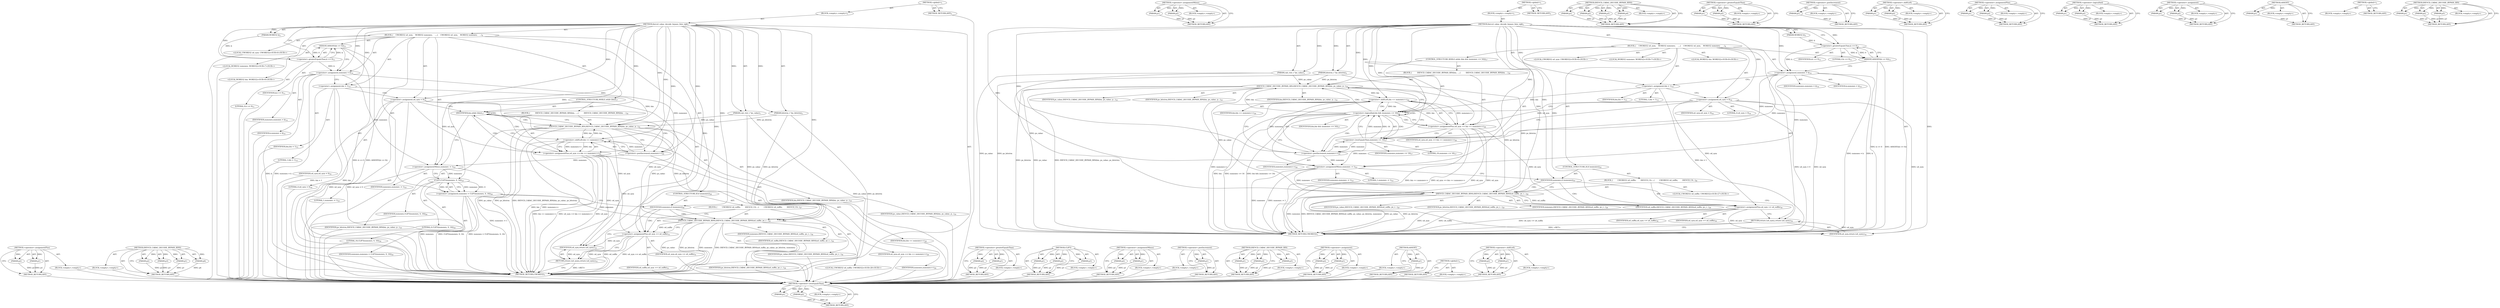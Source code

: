 digraph "IHEVCD_CABAC_DECODE_BYPASS_BIN" {
vulnerable_110 [label=<(METHOD,&lt;operator&gt;.assignmentPlus)>];
vulnerable_111 [label=<(PARAM,p1)>];
vulnerable_112 [label=<(PARAM,p2)>];
vulnerable_113 [label=<(BLOCK,&lt;empty&gt;,&lt;empty&gt;)>];
vulnerable_114 [label=<(METHOD_RETURN,ANY)>];
vulnerable_135 [label=<(METHOD,IHEVCD_CABAC_DECODE_BYPASS_BINS)>];
vulnerable_136 [label=<(PARAM,p1)>];
vulnerable_137 [label=<(PARAM,p2)>];
vulnerable_138 [label=<(PARAM,p3)>];
vulnerable_139 [label=<(PARAM,p4)>];
vulnerable_140 [label=<(BLOCK,&lt;empty&gt;,&lt;empty&gt;)>];
vulnerable_141 [label=<(METHOD_RETURN,ANY)>];
vulnerable_6 [label=<(METHOD,&lt;global&gt;)<SUB>1</SUB>>];
vulnerable_7 [label=<(BLOCK,&lt;empty&gt;,&lt;empty&gt;)<SUB>1</SUB>>];
vulnerable_8 [label=<(METHOD,ihevcd_cabac_decode_bypass_bins_egk)<SUB>1</SUB>>];
vulnerable_9 [label=<(PARAM,cab_ctxt_t *ps_cabac)<SUB>1</SUB>>];
vulnerable_10 [label=<(PARAM,bitstrm_t *ps_bitstrm)<SUB>2</SUB>>];
vulnerable_11 [label=<(PARAM,WORD32 k)<SUB>3</SUB>>];
vulnerable_12 [label=<(BLOCK,{

    UWORD32 u4_sym;
    WORD32 numones;
    ...,{

    UWORD32 u4_sym;
    WORD32 numones;
    ...)<SUB>4</SUB>>];
vulnerable_13 [label="<(LOCAL,UWORD32 u4_sym: UWORD32)<SUB>6</SUB>>"];
vulnerable_14 [label="<(LOCAL,WORD32 numones: WORD32)<SUB>7</SUB>>"];
vulnerable_15 [label="<(LOCAL,WORD32 bin: WORD32)<SUB>8</SUB>>"];
vulnerable_16 [label=<(ASSERT,ASSERT((k &gt;= 0)))<SUB>11</SUB>>];
vulnerable_17 [label=<(&lt;operator&gt;.greaterEqualsThan,k &gt;= 0)<SUB>11</SUB>>];
vulnerable_18 [label=<(IDENTIFIER,k,k &gt;= 0)<SUB>11</SUB>>];
vulnerable_19 [label=<(LITERAL,0,k &gt;= 0)<SUB>11</SUB>>];
vulnerable_20 [label=<(&lt;operator&gt;.assignment,numones = k)<SUB>14</SUB>>];
vulnerable_21 [label=<(IDENTIFIER,numones,numones = k)<SUB>14</SUB>>];
vulnerable_22 [label=<(IDENTIFIER,k,numones = k)<SUB>14</SUB>>];
vulnerable_23 [label=<(&lt;operator&gt;.assignment,bin = 1)<SUB>15</SUB>>];
vulnerable_24 [label=<(IDENTIFIER,bin,bin = 1)<SUB>15</SUB>>];
vulnerable_25 [label=<(LITERAL,1,bin = 1)<SUB>15</SUB>>];
vulnerable_26 [label=<(&lt;operator&gt;.assignment,u4_sym = 0)<SUB>16</SUB>>];
vulnerable_27 [label=<(IDENTIFIER,u4_sym,u4_sym = 0)<SUB>16</SUB>>];
vulnerable_28 [label=<(LITERAL,0,u4_sym = 0)<SUB>16</SUB>>];
vulnerable_29 [label=<(CONTROL_STRUCTURE,WHILE,while (bin))<SUB>17</SUB>>];
vulnerable_30 [label=<(IDENTIFIER,bin,while (bin))<SUB>17</SUB>>];
vulnerable_31 [label=<(BLOCK,{
         IHEVCD_CABAC_DECODE_BYPASS_BIN(bin, ...,{
         IHEVCD_CABAC_DECODE_BYPASS_BIN(bin, ...)<SUB>18</SUB>>];
vulnerable_32 [label=<(IHEVCD_CABAC_DECODE_BYPASS_BIN,IHEVCD_CABAC_DECODE_BYPASS_BIN(bin, ps_cabac, p...)<SUB>19</SUB>>];
vulnerable_33 [label=<(IDENTIFIER,bin,IHEVCD_CABAC_DECODE_BYPASS_BIN(bin, ps_cabac, p...)<SUB>19</SUB>>];
vulnerable_34 [label=<(IDENTIFIER,ps_cabac,IHEVCD_CABAC_DECODE_BYPASS_BIN(bin, ps_cabac, p...)<SUB>19</SUB>>];
vulnerable_35 [label=<(IDENTIFIER,ps_bitstrm,IHEVCD_CABAC_DECODE_BYPASS_BIN(bin, ps_cabac, p...)<SUB>19</SUB>>];
vulnerable_36 [label=<(&lt;operator&gt;.assignmentPlus,u4_sym += bin &lt;&lt; numones++)<SUB>20</SUB>>];
vulnerable_37 [label=<(IDENTIFIER,u4_sym,u4_sym += bin &lt;&lt; numones++)<SUB>20</SUB>>];
vulnerable_38 [label=<(&lt;operator&gt;.shiftLeft,bin &lt;&lt; numones++)<SUB>20</SUB>>];
vulnerable_39 [label=<(IDENTIFIER,bin,bin &lt;&lt; numones++)<SUB>20</SUB>>];
vulnerable_40 [label=<(&lt;operator&gt;.postIncrement,numones++)<SUB>20</SUB>>];
vulnerable_41 [label=<(IDENTIFIER,numones,numones++)<SUB>20</SUB>>];
vulnerable_42 [label=<(&lt;operator&gt;.assignmentMinus,numones -= 1)<SUB>23</SUB>>];
vulnerable_43 [label=<(IDENTIFIER,numones,numones -= 1)<SUB>23</SUB>>];
vulnerable_44 [label=<(LITERAL,1,numones -= 1)<SUB>23</SUB>>];
vulnerable_45 [label=<(&lt;operator&gt;.assignment,numones = CLIP3(numones, 0, 16))<SUB>24</SUB>>];
vulnerable_46 [label=<(IDENTIFIER,numones,numones = CLIP3(numones, 0, 16))<SUB>24</SUB>>];
vulnerable_47 [label=<(CLIP3,CLIP3(numones, 0, 16))<SUB>24</SUB>>];
vulnerable_48 [label=<(IDENTIFIER,numones,CLIP3(numones, 0, 16))<SUB>24</SUB>>];
vulnerable_49 [label=<(LITERAL,0,CLIP3(numones, 0, 16))<SUB>24</SUB>>];
vulnerable_50 [label=<(LITERAL,16,CLIP3(numones, 0, 16))<SUB>24</SUB>>];
vulnerable_51 [label=<(CONTROL_STRUCTURE,IF,if (numones))<SUB>26</SUB>>];
vulnerable_52 [label=<(IDENTIFIER,numones,if (numones))<SUB>26</SUB>>];
vulnerable_53 [label=<(BLOCK,{
        UWORD32 u4_suffix;

        IHEVCD_CA...,{
        UWORD32 u4_suffix;

        IHEVCD_CA...)<SUB>27</SUB>>];
vulnerable_54 [label="<(LOCAL,UWORD32 u4_suffix: UWORD32)<SUB>28</SUB>>"];
vulnerable_55 [label=<(IHEVCD_CABAC_DECODE_BYPASS_BINS,IHEVCD_CABAC_DECODE_BYPASS_BINS(u4_suffix, ps_c...)<SUB>30</SUB>>];
vulnerable_56 [label=<(IDENTIFIER,u4_suffix,IHEVCD_CABAC_DECODE_BYPASS_BINS(u4_suffix, ps_c...)<SUB>30</SUB>>];
vulnerable_57 [label=<(IDENTIFIER,ps_cabac,IHEVCD_CABAC_DECODE_BYPASS_BINS(u4_suffix, ps_c...)<SUB>30</SUB>>];
vulnerable_58 [label=<(IDENTIFIER,ps_bitstrm,IHEVCD_CABAC_DECODE_BYPASS_BINS(u4_suffix, ps_c...)<SUB>30</SUB>>];
vulnerable_59 [label=<(IDENTIFIER,numones,IHEVCD_CABAC_DECODE_BYPASS_BINS(u4_suffix, ps_c...)<SUB>30</SUB>>];
vulnerable_60 [label=<(&lt;operator&gt;.assignmentPlus,u4_sym += u4_suffix)<SUB>31</SUB>>];
vulnerable_61 [label=<(IDENTIFIER,u4_sym,u4_sym += u4_suffix)<SUB>31</SUB>>];
vulnerable_62 [label=<(IDENTIFIER,u4_suffix,u4_sym += u4_suffix)<SUB>31</SUB>>];
vulnerable_63 [label=<(RETURN,return (u4_sym);,return (u4_sym);)<SUB>33</SUB>>];
vulnerable_64 [label=<(IDENTIFIER,u4_sym,return (u4_sym);)<SUB>33</SUB>>];
vulnerable_65 [label=<(METHOD_RETURN,UWORD32)<SUB>1</SUB>>];
vulnerable_67 [label=<(METHOD_RETURN,ANY)<SUB>1</SUB>>];
vulnerable_94 [label=<(METHOD,&lt;operator&gt;.greaterEqualsThan)>];
vulnerable_95 [label=<(PARAM,p1)>];
vulnerable_96 [label=<(PARAM,p2)>];
vulnerable_97 [label=<(BLOCK,&lt;empty&gt;,&lt;empty&gt;)>];
vulnerable_98 [label=<(METHOD_RETURN,ANY)>];
vulnerable_129 [label=<(METHOD,CLIP3)>];
vulnerable_130 [label=<(PARAM,p1)>];
vulnerable_131 [label=<(PARAM,p2)>];
vulnerable_132 [label=<(PARAM,p3)>];
vulnerable_133 [label=<(BLOCK,&lt;empty&gt;,&lt;empty&gt;)>];
vulnerable_134 [label=<(METHOD_RETURN,ANY)>];
vulnerable_124 [label=<(METHOD,&lt;operator&gt;.assignmentMinus)>];
vulnerable_125 [label=<(PARAM,p1)>];
vulnerable_126 [label=<(PARAM,p2)>];
vulnerable_127 [label=<(BLOCK,&lt;empty&gt;,&lt;empty&gt;)>];
vulnerable_128 [label=<(METHOD_RETURN,ANY)>];
vulnerable_120 [label=<(METHOD,&lt;operator&gt;.postIncrement)>];
vulnerable_121 [label=<(PARAM,p1)>];
vulnerable_122 [label=<(BLOCK,&lt;empty&gt;,&lt;empty&gt;)>];
vulnerable_123 [label=<(METHOD_RETURN,ANY)>];
vulnerable_104 [label=<(METHOD,IHEVCD_CABAC_DECODE_BYPASS_BIN)>];
vulnerable_105 [label=<(PARAM,p1)>];
vulnerable_106 [label=<(PARAM,p2)>];
vulnerable_107 [label=<(PARAM,p3)>];
vulnerable_108 [label=<(BLOCK,&lt;empty&gt;,&lt;empty&gt;)>];
vulnerable_109 [label=<(METHOD_RETURN,ANY)>];
vulnerable_99 [label=<(METHOD,&lt;operator&gt;.assignment)>];
vulnerable_100 [label=<(PARAM,p1)>];
vulnerable_101 [label=<(PARAM,p2)>];
vulnerable_102 [label=<(BLOCK,&lt;empty&gt;,&lt;empty&gt;)>];
vulnerable_103 [label=<(METHOD_RETURN,ANY)>];
vulnerable_90 [label=<(METHOD,ASSERT)>];
vulnerable_91 [label=<(PARAM,p1)>];
vulnerable_92 [label=<(BLOCK,&lt;empty&gt;,&lt;empty&gt;)>];
vulnerable_93 [label=<(METHOD_RETURN,ANY)>];
vulnerable_84 [label=<(METHOD,&lt;global&gt;)<SUB>1</SUB>>];
vulnerable_85 [label=<(BLOCK,&lt;empty&gt;,&lt;empty&gt;)>];
vulnerable_86 [label=<(METHOD_RETURN,ANY)>];
vulnerable_115 [label=<(METHOD,&lt;operator&gt;.shiftLeft)>];
vulnerable_116 [label=<(PARAM,p1)>];
vulnerable_117 [label=<(PARAM,p2)>];
vulnerable_118 [label=<(BLOCK,&lt;empty&gt;,&lt;empty&gt;)>];
vulnerable_119 [label=<(METHOD_RETURN,ANY)>];
fixed_107 [label=<(METHOD,&lt;operator&gt;.lessEqualsThan)>];
fixed_108 [label=<(PARAM,p1)>];
fixed_109 [label=<(PARAM,p2)>];
fixed_110 [label=<(BLOCK,&lt;empty&gt;,&lt;empty&gt;)>];
fixed_111 [label=<(METHOD_RETURN,ANY)>];
fixed_132 [label=<(METHOD,&lt;operator&gt;.assignmentMinus)>];
fixed_133 [label=<(PARAM,p1)>];
fixed_134 [label=<(PARAM,p2)>];
fixed_135 [label=<(BLOCK,&lt;empty&gt;,&lt;empty&gt;)>];
fixed_136 [label=<(METHOD_RETURN,ANY)>];
fixed_6 [label=<(METHOD,&lt;global&gt;)<SUB>1</SUB>>];
fixed_7 [label=<(BLOCK,&lt;empty&gt;,&lt;empty&gt;)<SUB>1</SUB>>];
fixed_8 [label=<(METHOD,ihevcd_cabac_decode_bypass_bins_egk)<SUB>1</SUB>>];
fixed_9 [label=<(PARAM,cab_ctxt_t *ps_cabac)<SUB>1</SUB>>];
fixed_10 [label=<(PARAM,bitstrm_t *ps_bitstrm)<SUB>2</SUB>>];
fixed_11 [label=<(PARAM,WORD32 k)<SUB>3</SUB>>];
fixed_12 [label=<(BLOCK,{

    UWORD32 u4_sym;
    WORD32 numones;
    ...,{

    UWORD32 u4_sym;
    WORD32 numones;
    ...)<SUB>4</SUB>>];
fixed_13 [label="<(LOCAL,UWORD32 u4_sym: UWORD32)<SUB>6</SUB>>"];
fixed_14 [label="<(LOCAL,WORD32 numones: WORD32)<SUB>7</SUB>>"];
fixed_15 [label="<(LOCAL,WORD32 bin: WORD32)<SUB>8</SUB>>"];
fixed_16 [label=<(ASSERT,ASSERT((k &gt;= 0)))<SUB>11</SUB>>];
fixed_17 [label=<(&lt;operator&gt;.greaterEqualsThan,k &gt;= 0)<SUB>11</SUB>>];
fixed_18 [label=<(IDENTIFIER,k,k &gt;= 0)<SUB>11</SUB>>];
fixed_19 [label=<(LITERAL,0,k &gt;= 0)<SUB>11</SUB>>];
fixed_20 [label=<(&lt;operator&gt;.assignment,numones = k)<SUB>14</SUB>>];
fixed_21 [label=<(IDENTIFIER,numones,numones = k)<SUB>14</SUB>>];
fixed_22 [label=<(IDENTIFIER,k,numones = k)<SUB>14</SUB>>];
fixed_23 [label=<(&lt;operator&gt;.assignment,bin = 1)<SUB>15</SUB>>];
fixed_24 [label=<(IDENTIFIER,bin,bin = 1)<SUB>15</SUB>>];
fixed_25 [label=<(LITERAL,1,bin = 1)<SUB>15</SUB>>];
fixed_26 [label=<(&lt;operator&gt;.assignment,u4_sym = 0)<SUB>16</SUB>>];
fixed_27 [label=<(IDENTIFIER,u4_sym,u4_sym = 0)<SUB>16</SUB>>];
fixed_28 [label=<(LITERAL,0,u4_sym = 0)<SUB>16</SUB>>];
fixed_29 [label=<(CONTROL_STRUCTURE,WHILE,while (bin &amp;&amp; (numones &lt;= 16)))<SUB>17</SUB>>];
fixed_30 [label=<(&lt;operator&gt;.logicalAnd,bin &amp;&amp; (numones &lt;= 16))<SUB>17</SUB>>];
fixed_31 [label=<(IDENTIFIER,bin,bin &amp;&amp; (numones &lt;= 16))<SUB>17</SUB>>];
fixed_32 [label=<(&lt;operator&gt;.lessEqualsThan,numones &lt;= 16)<SUB>17</SUB>>];
fixed_33 [label=<(IDENTIFIER,numones,numones &lt;= 16)<SUB>17</SUB>>];
fixed_34 [label=<(LITERAL,16,numones &lt;= 16)<SUB>17</SUB>>];
fixed_35 [label=<(BLOCK,{
         IHEVCD_CABAC_DECODE_BYPASS_BIN(bin, ...,{
         IHEVCD_CABAC_DECODE_BYPASS_BIN(bin, ...)<SUB>18</SUB>>];
fixed_36 [label=<(IHEVCD_CABAC_DECODE_BYPASS_BIN,IHEVCD_CABAC_DECODE_BYPASS_BIN(bin, ps_cabac, p...)<SUB>19</SUB>>];
fixed_37 [label=<(IDENTIFIER,bin,IHEVCD_CABAC_DECODE_BYPASS_BIN(bin, ps_cabac, p...)<SUB>19</SUB>>];
fixed_38 [label=<(IDENTIFIER,ps_cabac,IHEVCD_CABAC_DECODE_BYPASS_BIN(bin, ps_cabac, p...)<SUB>19</SUB>>];
fixed_39 [label=<(IDENTIFIER,ps_bitstrm,IHEVCD_CABAC_DECODE_BYPASS_BIN(bin, ps_cabac, p...)<SUB>19</SUB>>];
fixed_40 [label=<(&lt;operator&gt;.assignmentPlus,u4_sym += bin &lt;&lt; numones++)<SUB>20</SUB>>];
fixed_41 [label=<(IDENTIFIER,u4_sym,u4_sym += bin &lt;&lt; numones++)<SUB>20</SUB>>];
fixed_42 [label=<(&lt;operator&gt;.shiftLeft,bin &lt;&lt; numones++)<SUB>20</SUB>>];
fixed_43 [label=<(IDENTIFIER,bin,bin &lt;&lt; numones++)<SUB>20</SUB>>];
fixed_44 [label=<(&lt;operator&gt;.postIncrement,numones++)<SUB>20</SUB>>];
fixed_45 [label=<(IDENTIFIER,numones,numones++)<SUB>20</SUB>>];
fixed_46 [label=<(&lt;operator&gt;.assignmentMinus,numones -= 1)<SUB>23</SUB>>];
fixed_47 [label=<(IDENTIFIER,numones,numones -= 1)<SUB>23</SUB>>];
fixed_48 [label=<(LITERAL,1,numones -= 1)<SUB>23</SUB>>];
fixed_49 [label=<(CONTROL_STRUCTURE,IF,if (numones))<SUB>25</SUB>>];
fixed_50 [label=<(IDENTIFIER,numones,if (numones))<SUB>25</SUB>>];
fixed_51 [label=<(BLOCK,{
        UWORD32 u4_suffix;

        IHEVCD_CA...,{
        UWORD32 u4_suffix;

        IHEVCD_CA...)<SUB>26</SUB>>];
fixed_52 [label="<(LOCAL,UWORD32 u4_suffix: UWORD32)<SUB>27</SUB>>"];
fixed_53 [label=<(IHEVCD_CABAC_DECODE_BYPASS_BINS,IHEVCD_CABAC_DECODE_BYPASS_BINS(u4_suffix, ps_c...)<SUB>29</SUB>>];
fixed_54 [label=<(IDENTIFIER,u4_suffix,IHEVCD_CABAC_DECODE_BYPASS_BINS(u4_suffix, ps_c...)<SUB>29</SUB>>];
fixed_55 [label=<(IDENTIFIER,ps_cabac,IHEVCD_CABAC_DECODE_BYPASS_BINS(u4_suffix, ps_c...)<SUB>29</SUB>>];
fixed_56 [label=<(IDENTIFIER,ps_bitstrm,IHEVCD_CABAC_DECODE_BYPASS_BINS(u4_suffix, ps_c...)<SUB>29</SUB>>];
fixed_57 [label=<(IDENTIFIER,numones,IHEVCD_CABAC_DECODE_BYPASS_BINS(u4_suffix, ps_c...)<SUB>29</SUB>>];
fixed_58 [label=<(&lt;operator&gt;.assignmentPlus,u4_sym += u4_suffix)<SUB>30</SUB>>];
fixed_59 [label=<(IDENTIFIER,u4_sym,u4_sym += u4_suffix)<SUB>30</SUB>>];
fixed_60 [label=<(IDENTIFIER,u4_suffix,u4_sym += u4_suffix)<SUB>30</SUB>>];
fixed_61 [label=<(RETURN,return (u4_sym);,return (u4_sym);)<SUB>32</SUB>>];
fixed_62 [label=<(IDENTIFIER,u4_sym,return (u4_sym);)<SUB>32</SUB>>];
fixed_63 [label=<(METHOD_RETURN,UWORD32)<SUB>1</SUB>>];
fixed_65 [label=<(METHOD_RETURN,ANY)<SUB>1</SUB>>];
fixed_137 [label=<(METHOD,IHEVCD_CABAC_DECODE_BYPASS_BINS)>];
fixed_138 [label=<(PARAM,p1)>];
fixed_139 [label=<(PARAM,p2)>];
fixed_140 [label=<(PARAM,p3)>];
fixed_141 [label=<(PARAM,p4)>];
fixed_142 [label=<(BLOCK,&lt;empty&gt;,&lt;empty&gt;)>];
fixed_143 [label=<(METHOD_RETURN,ANY)>];
fixed_92 [label=<(METHOD,&lt;operator&gt;.greaterEqualsThan)>];
fixed_93 [label=<(PARAM,p1)>];
fixed_94 [label=<(PARAM,p2)>];
fixed_95 [label=<(BLOCK,&lt;empty&gt;,&lt;empty&gt;)>];
fixed_96 [label=<(METHOD_RETURN,ANY)>];
fixed_128 [label=<(METHOD,&lt;operator&gt;.postIncrement)>];
fixed_129 [label=<(PARAM,p1)>];
fixed_130 [label=<(BLOCK,&lt;empty&gt;,&lt;empty&gt;)>];
fixed_131 [label=<(METHOD_RETURN,ANY)>];
fixed_123 [label=<(METHOD,&lt;operator&gt;.shiftLeft)>];
fixed_124 [label=<(PARAM,p1)>];
fixed_125 [label=<(PARAM,p2)>];
fixed_126 [label=<(BLOCK,&lt;empty&gt;,&lt;empty&gt;)>];
fixed_127 [label=<(METHOD_RETURN,ANY)>];
fixed_118 [label=<(METHOD,&lt;operator&gt;.assignmentPlus)>];
fixed_119 [label=<(PARAM,p1)>];
fixed_120 [label=<(PARAM,p2)>];
fixed_121 [label=<(BLOCK,&lt;empty&gt;,&lt;empty&gt;)>];
fixed_122 [label=<(METHOD_RETURN,ANY)>];
fixed_102 [label=<(METHOD,&lt;operator&gt;.logicalAnd)>];
fixed_103 [label=<(PARAM,p1)>];
fixed_104 [label=<(PARAM,p2)>];
fixed_105 [label=<(BLOCK,&lt;empty&gt;,&lt;empty&gt;)>];
fixed_106 [label=<(METHOD_RETURN,ANY)>];
fixed_97 [label=<(METHOD,&lt;operator&gt;.assignment)>];
fixed_98 [label=<(PARAM,p1)>];
fixed_99 [label=<(PARAM,p2)>];
fixed_100 [label=<(BLOCK,&lt;empty&gt;,&lt;empty&gt;)>];
fixed_101 [label=<(METHOD_RETURN,ANY)>];
fixed_88 [label=<(METHOD,ASSERT)>];
fixed_89 [label=<(PARAM,p1)>];
fixed_90 [label=<(BLOCK,&lt;empty&gt;,&lt;empty&gt;)>];
fixed_91 [label=<(METHOD_RETURN,ANY)>];
fixed_82 [label=<(METHOD,&lt;global&gt;)<SUB>1</SUB>>];
fixed_83 [label=<(BLOCK,&lt;empty&gt;,&lt;empty&gt;)>];
fixed_84 [label=<(METHOD_RETURN,ANY)>];
fixed_112 [label=<(METHOD,IHEVCD_CABAC_DECODE_BYPASS_BIN)>];
fixed_113 [label=<(PARAM,p1)>];
fixed_114 [label=<(PARAM,p2)>];
fixed_115 [label=<(PARAM,p3)>];
fixed_116 [label=<(BLOCK,&lt;empty&gt;,&lt;empty&gt;)>];
fixed_117 [label=<(METHOD_RETURN,ANY)>];
vulnerable_110 -> vulnerable_111  [key=0, label="AST: "];
vulnerable_110 -> vulnerable_111  [key=1, label="DDG: "];
vulnerable_110 -> vulnerable_113  [key=0, label="AST: "];
vulnerable_110 -> vulnerable_112  [key=0, label="AST: "];
vulnerable_110 -> vulnerable_112  [key=1, label="DDG: "];
vulnerable_110 -> vulnerable_114  [key=0, label="AST: "];
vulnerable_110 -> vulnerable_114  [key=1, label="CFG: "];
vulnerable_111 -> vulnerable_114  [key=0, label="DDG: p1"];
vulnerable_112 -> vulnerable_114  [key=0, label="DDG: p2"];
vulnerable_113 -> fixed_107  [key=0];
vulnerable_114 -> fixed_107  [key=0];
vulnerable_135 -> vulnerable_136  [key=0, label="AST: "];
vulnerable_135 -> vulnerable_136  [key=1, label="DDG: "];
vulnerable_135 -> vulnerable_140  [key=0, label="AST: "];
vulnerable_135 -> vulnerable_137  [key=0, label="AST: "];
vulnerable_135 -> vulnerable_137  [key=1, label="DDG: "];
vulnerable_135 -> vulnerable_141  [key=0, label="AST: "];
vulnerable_135 -> vulnerable_141  [key=1, label="CFG: "];
vulnerable_135 -> vulnerable_138  [key=0, label="AST: "];
vulnerable_135 -> vulnerable_138  [key=1, label="DDG: "];
vulnerable_135 -> vulnerable_139  [key=0, label="AST: "];
vulnerable_135 -> vulnerable_139  [key=1, label="DDG: "];
vulnerable_136 -> vulnerable_141  [key=0, label="DDG: p1"];
vulnerable_137 -> vulnerable_141  [key=0, label="DDG: p2"];
vulnerable_138 -> vulnerable_141  [key=0, label="DDG: p3"];
vulnerable_139 -> vulnerable_141  [key=0, label="DDG: p4"];
vulnerable_140 -> fixed_107  [key=0];
vulnerable_141 -> fixed_107  [key=0];
vulnerable_6 -> vulnerable_7  [key=0, label="AST: "];
vulnerable_6 -> vulnerable_67  [key=0, label="AST: "];
vulnerable_6 -> vulnerable_67  [key=1, label="CFG: "];
vulnerable_7 -> vulnerable_8  [key=0, label="AST: "];
vulnerable_8 -> vulnerable_9  [key=0, label="AST: "];
vulnerable_8 -> vulnerable_9  [key=1, label="DDG: "];
vulnerable_8 -> vulnerable_10  [key=0, label="AST: "];
vulnerable_8 -> vulnerable_10  [key=1, label="DDG: "];
vulnerable_8 -> vulnerable_11  [key=0, label="AST: "];
vulnerable_8 -> vulnerable_11  [key=1, label="DDG: "];
vulnerable_8 -> vulnerable_12  [key=0, label="AST: "];
vulnerable_8 -> vulnerable_65  [key=0, label="AST: "];
vulnerable_8 -> vulnerable_17  [key=0, label="CFG: "];
vulnerable_8 -> vulnerable_17  [key=1, label="DDG: "];
vulnerable_8 -> vulnerable_20  [key=0, label="DDG: "];
vulnerable_8 -> vulnerable_23  [key=0, label="DDG: "];
vulnerable_8 -> vulnerable_26  [key=0, label="DDG: "];
vulnerable_8 -> vulnerable_42  [key=0, label="DDG: "];
vulnerable_8 -> vulnerable_30  [key=0, label="DDG: "];
vulnerable_8 -> vulnerable_52  [key=0, label="DDG: "];
vulnerable_8 -> vulnerable_64  [key=0, label="DDG: "];
vulnerable_8 -> vulnerable_47  [key=0, label="DDG: "];
vulnerable_8 -> vulnerable_60  [key=0, label="DDG: "];
vulnerable_8 -> vulnerable_32  [key=0, label="DDG: "];
vulnerable_8 -> vulnerable_36  [key=0, label="DDG: "];
vulnerable_8 -> vulnerable_55  [key=0, label="DDG: "];
vulnerable_8 -> vulnerable_38  [key=0, label="DDG: "];
vulnerable_8 -> vulnerable_40  [key=0, label="DDG: "];
vulnerable_9 -> vulnerable_65  [key=0, label="DDG: ps_cabac"];
vulnerable_9 -> vulnerable_32  [key=0, label="DDG: ps_cabac"];
vulnerable_9 -> vulnerable_55  [key=0, label="DDG: ps_cabac"];
vulnerable_10 -> vulnerable_65  [key=0, label="DDG: ps_bitstrm"];
vulnerable_10 -> vulnerable_32  [key=0, label="DDG: ps_bitstrm"];
vulnerable_10 -> vulnerable_55  [key=0, label="DDG: ps_bitstrm"];
vulnerable_11 -> vulnerable_17  [key=0, label="DDG: k"];
vulnerable_12 -> vulnerable_13  [key=0, label="AST: "];
vulnerable_12 -> vulnerable_14  [key=0, label="AST: "];
vulnerable_12 -> vulnerable_15  [key=0, label="AST: "];
vulnerable_12 -> vulnerable_16  [key=0, label="AST: "];
vulnerable_12 -> vulnerable_20  [key=0, label="AST: "];
vulnerable_12 -> vulnerable_23  [key=0, label="AST: "];
vulnerable_12 -> vulnerable_26  [key=0, label="AST: "];
vulnerable_12 -> vulnerable_29  [key=0, label="AST: "];
vulnerable_12 -> vulnerable_42  [key=0, label="AST: "];
vulnerable_12 -> vulnerable_45  [key=0, label="AST: "];
vulnerable_12 -> vulnerable_51  [key=0, label="AST: "];
vulnerable_12 -> vulnerable_63  [key=0, label="AST: "];
vulnerable_13 -> fixed_107  [key=0];
vulnerable_14 -> fixed_107  [key=0];
vulnerable_15 -> fixed_107  [key=0];
vulnerable_16 -> vulnerable_17  [key=0, label="AST: "];
vulnerable_16 -> vulnerable_20  [key=0, label="CFG: "];
vulnerable_16 -> vulnerable_65  [key=0, label="DDG: k &gt;= 0"];
vulnerable_16 -> vulnerable_65  [key=1, label="DDG: ASSERT((k &gt;= 0))"];
vulnerable_17 -> vulnerable_18  [key=0, label="AST: "];
vulnerable_17 -> vulnerable_19  [key=0, label="AST: "];
vulnerable_17 -> vulnerable_16  [key=0, label="CFG: "];
vulnerable_17 -> vulnerable_16  [key=1, label="DDG: k"];
vulnerable_17 -> vulnerable_16  [key=2, label="DDG: 0"];
vulnerable_17 -> vulnerable_20  [key=0, label="DDG: k"];
vulnerable_18 -> fixed_107  [key=0];
vulnerable_19 -> fixed_107  [key=0];
vulnerable_20 -> vulnerable_21  [key=0, label="AST: "];
vulnerable_20 -> vulnerable_22  [key=0, label="AST: "];
vulnerable_20 -> vulnerable_23  [key=0, label="CFG: "];
vulnerable_20 -> vulnerable_65  [key=0, label="DDG: k"];
vulnerable_20 -> vulnerable_65  [key=1, label="DDG: numones = k"];
vulnerable_20 -> vulnerable_42  [key=0, label="DDG: numones"];
vulnerable_20 -> vulnerable_40  [key=0, label="DDG: numones"];
vulnerable_21 -> fixed_107  [key=0];
vulnerable_22 -> fixed_107  [key=0];
vulnerable_23 -> vulnerable_24  [key=0, label="AST: "];
vulnerable_23 -> vulnerable_25  [key=0, label="AST: "];
vulnerable_23 -> vulnerable_26  [key=0, label="CFG: "];
vulnerable_23 -> vulnerable_65  [key=0, label="DDG: bin"];
vulnerable_23 -> vulnerable_65  [key=1, label="DDG: bin = 1"];
vulnerable_23 -> vulnerable_32  [key=0, label="DDG: bin"];
vulnerable_24 -> fixed_107  [key=0];
vulnerable_25 -> fixed_107  [key=0];
vulnerable_26 -> vulnerable_27  [key=0, label="AST: "];
vulnerable_26 -> vulnerable_28  [key=0, label="AST: "];
vulnerable_26 -> vulnerable_30  [key=0, label="CFG: "];
vulnerable_26 -> vulnerable_65  [key=0, label="DDG: u4_sym"];
vulnerable_26 -> vulnerable_65  [key=1, label="DDG: u4_sym = 0"];
vulnerable_26 -> vulnerable_64  [key=0, label="DDG: u4_sym"];
vulnerable_26 -> vulnerable_36  [key=0, label="DDG: u4_sym"];
vulnerable_26 -> vulnerable_60  [key=0, label="DDG: u4_sym"];
vulnerable_27 -> fixed_107  [key=0];
vulnerable_28 -> fixed_107  [key=0];
vulnerable_29 -> vulnerable_30  [key=0, label="AST: "];
vulnerable_29 -> vulnerable_31  [key=0, label="AST: "];
vulnerable_30 -> vulnerable_32  [key=0, label="CFG: "];
vulnerable_30 -> vulnerable_32  [key=1, label="CDG: "];
vulnerable_30 -> vulnerable_42  [key=0, label="CFG: "];
vulnerable_30 -> vulnerable_40  [key=0, label="CDG: "];
vulnerable_30 -> vulnerable_30  [key=0, label="CDG: "];
vulnerable_30 -> vulnerable_36  [key=0, label="CDG: "];
vulnerable_30 -> vulnerable_38  [key=0, label="CDG: "];
vulnerable_31 -> vulnerable_32  [key=0, label="AST: "];
vulnerable_31 -> vulnerable_36  [key=0, label="AST: "];
vulnerable_32 -> vulnerable_33  [key=0, label="AST: "];
vulnerable_32 -> vulnerable_34  [key=0, label="AST: "];
vulnerable_32 -> vulnerable_35  [key=0, label="AST: "];
vulnerable_32 -> vulnerable_40  [key=0, label="CFG: "];
vulnerable_32 -> vulnerable_65  [key=0, label="DDG: ps_cabac"];
vulnerable_32 -> vulnerable_65  [key=1, label="DDG: ps_bitstrm"];
vulnerable_32 -> vulnerable_65  [key=2, label="DDG: IHEVCD_CABAC_DECODE_BYPASS_BIN(bin, ps_cabac, ps_bitstrm)"];
vulnerable_32 -> vulnerable_55  [key=0, label="DDG: ps_cabac"];
vulnerable_32 -> vulnerable_55  [key=1, label="DDG: ps_bitstrm"];
vulnerable_32 -> vulnerable_38  [key=0, label="DDG: bin"];
vulnerable_33 -> fixed_107  [key=0];
vulnerable_34 -> fixed_107  [key=0];
vulnerable_35 -> fixed_107  [key=0];
vulnerable_36 -> vulnerable_37  [key=0, label="AST: "];
vulnerable_36 -> vulnerable_38  [key=0, label="AST: "];
vulnerable_36 -> vulnerable_30  [key=0, label="CFG: "];
vulnerable_36 -> vulnerable_65  [key=0, label="DDG: u4_sym"];
vulnerable_36 -> vulnerable_65  [key=1, label="DDG: bin &lt;&lt; numones++"];
vulnerable_36 -> vulnerable_65  [key=2, label="DDG: u4_sym += bin &lt;&lt; numones++"];
vulnerable_36 -> vulnerable_64  [key=0, label="DDG: u4_sym"];
vulnerable_36 -> vulnerable_60  [key=0, label="DDG: u4_sym"];
vulnerable_37 -> fixed_107  [key=0];
vulnerable_38 -> vulnerable_39  [key=0, label="AST: "];
vulnerable_38 -> vulnerable_40  [key=0, label="AST: "];
vulnerable_38 -> vulnerable_36  [key=0, label="CFG: "];
vulnerable_38 -> vulnerable_36  [key=1, label="DDG: bin"];
vulnerable_38 -> vulnerable_36  [key=2, label="DDG: numones++"];
vulnerable_38 -> vulnerable_65  [key=0, label="DDG: bin"];
vulnerable_38 -> vulnerable_65  [key=1, label="DDG: numones++"];
vulnerable_38 -> vulnerable_32  [key=0, label="DDG: bin"];
vulnerable_39 -> fixed_107  [key=0];
vulnerable_40 -> vulnerable_41  [key=0, label="AST: "];
vulnerable_40 -> vulnerable_38  [key=0, label="CFG: "];
vulnerable_40 -> vulnerable_38  [key=1, label="DDG: numones"];
vulnerable_40 -> vulnerable_42  [key=0, label="DDG: numones"];
vulnerable_41 -> fixed_107  [key=0];
vulnerable_42 -> vulnerable_43  [key=0, label="AST: "];
vulnerable_42 -> vulnerable_44  [key=0, label="AST: "];
vulnerable_42 -> vulnerable_47  [key=0, label="CFG: "];
vulnerable_42 -> vulnerable_47  [key=1, label="DDG: numones"];
vulnerable_42 -> vulnerable_65  [key=0, label="DDG: numones -= 1"];
vulnerable_43 -> fixed_107  [key=0];
vulnerable_44 -> fixed_107  [key=0];
vulnerable_45 -> vulnerable_46  [key=0, label="AST: "];
vulnerable_45 -> vulnerable_47  [key=0, label="AST: "];
vulnerable_45 -> vulnerable_52  [key=0, label="CFG: "];
vulnerable_45 -> vulnerable_65  [key=0, label="DDG: numones"];
vulnerable_45 -> vulnerable_65  [key=1, label="DDG: CLIP3(numones, 0, 16)"];
vulnerable_45 -> vulnerable_65  [key=2, label="DDG: numones = CLIP3(numones, 0, 16)"];
vulnerable_45 -> vulnerable_55  [key=0, label="DDG: numones"];
vulnerable_46 -> fixed_107  [key=0];
vulnerable_47 -> vulnerable_48  [key=0, label="AST: "];
vulnerable_47 -> vulnerable_49  [key=0, label="AST: "];
vulnerable_47 -> vulnerable_50  [key=0, label="AST: "];
vulnerable_47 -> vulnerable_45  [key=0, label="CFG: "];
vulnerable_47 -> vulnerable_45  [key=1, label="DDG: numones"];
vulnerable_47 -> vulnerable_45  [key=2, label="DDG: 0"];
vulnerable_47 -> vulnerable_45  [key=3, label="DDG: 16"];
vulnerable_48 -> fixed_107  [key=0];
vulnerable_49 -> fixed_107  [key=0];
vulnerable_50 -> fixed_107  [key=0];
vulnerable_51 -> vulnerable_52  [key=0, label="AST: "];
vulnerable_51 -> vulnerable_53  [key=0, label="AST: "];
vulnerable_52 -> vulnerable_55  [key=0, label="CFG: "];
vulnerable_52 -> vulnerable_55  [key=1, label="CDG: "];
vulnerable_52 -> vulnerable_63  [key=0, label="CFG: "];
vulnerable_52 -> vulnerable_60  [key=0, label="CDG: "];
vulnerable_53 -> vulnerable_54  [key=0, label="AST: "];
vulnerable_53 -> vulnerable_55  [key=0, label="AST: "];
vulnerable_53 -> vulnerable_60  [key=0, label="AST: "];
vulnerable_54 -> fixed_107  [key=0];
vulnerable_55 -> vulnerable_56  [key=0, label="AST: "];
vulnerable_55 -> vulnerable_57  [key=0, label="AST: "];
vulnerable_55 -> vulnerable_58  [key=0, label="AST: "];
vulnerable_55 -> vulnerable_59  [key=0, label="AST: "];
vulnerable_55 -> vulnerable_60  [key=0, label="CFG: "];
vulnerable_55 -> vulnerable_60  [key=1, label="DDG: u4_suffix"];
vulnerable_55 -> vulnerable_65  [key=0, label="DDG: ps_cabac"];
vulnerable_55 -> vulnerable_65  [key=1, label="DDG: ps_bitstrm"];
vulnerable_55 -> vulnerable_65  [key=2, label="DDG: numones"];
vulnerable_55 -> vulnerable_65  [key=3, label="DDG: IHEVCD_CABAC_DECODE_BYPASS_BINS(u4_suffix, ps_cabac, ps_bitstrm, numones)"];
vulnerable_56 -> fixed_107  [key=0];
vulnerable_57 -> fixed_107  [key=0];
vulnerable_58 -> fixed_107  [key=0];
vulnerable_59 -> fixed_107  [key=0];
vulnerable_60 -> vulnerable_61  [key=0, label="AST: "];
vulnerable_60 -> vulnerable_62  [key=0, label="AST: "];
vulnerable_60 -> vulnerable_63  [key=0, label="CFG: "];
vulnerable_60 -> vulnerable_65  [key=0, label="DDG: u4_sym"];
vulnerable_60 -> vulnerable_65  [key=1, label="DDG: u4_suffix"];
vulnerable_60 -> vulnerable_65  [key=2, label="DDG: u4_sym += u4_suffix"];
vulnerable_60 -> vulnerable_64  [key=0, label="DDG: u4_sym"];
vulnerable_61 -> fixed_107  [key=0];
vulnerable_62 -> fixed_107  [key=0];
vulnerable_63 -> vulnerable_64  [key=0, label="AST: "];
vulnerable_63 -> vulnerable_65  [key=0, label="CFG: "];
vulnerable_63 -> vulnerable_65  [key=1, label="DDG: &lt;RET&gt;"];
vulnerable_64 -> vulnerable_63  [key=0, label="DDG: u4_sym"];
vulnerable_65 -> fixed_107  [key=0];
vulnerable_67 -> fixed_107  [key=0];
vulnerable_94 -> vulnerable_95  [key=0, label="AST: "];
vulnerable_94 -> vulnerable_95  [key=1, label="DDG: "];
vulnerable_94 -> vulnerable_97  [key=0, label="AST: "];
vulnerable_94 -> vulnerable_96  [key=0, label="AST: "];
vulnerable_94 -> vulnerable_96  [key=1, label="DDG: "];
vulnerable_94 -> vulnerable_98  [key=0, label="AST: "];
vulnerable_94 -> vulnerable_98  [key=1, label="CFG: "];
vulnerable_95 -> vulnerable_98  [key=0, label="DDG: p1"];
vulnerable_96 -> vulnerable_98  [key=0, label="DDG: p2"];
vulnerable_97 -> fixed_107  [key=0];
vulnerable_98 -> fixed_107  [key=0];
vulnerable_129 -> vulnerable_130  [key=0, label="AST: "];
vulnerable_129 -> vulnerable_130  [key=1, label="DDG: "];
vulnerable_129 -> vulnerable_133  [key=0, label="AST: "];
vulnerable_129 -> vulnerable_131  [key=0, label="AST: "];
vulnerable_129 -> vulnerable_131  [key=1, label="DDG: "];
vulnerable_129 -> vulnerable_134  [key=0, label="AST: "];
vulnerable_129 -> vulnerable_134  [key=1, label="CFG: "];
vulnerable_129 -> vulnerable_132  [key=0, label="AST: "];
vulnerable_129 -> vulnerable_132  [key=1, label="DDG: "];
vulnerable_130 -> vulnerable_134  [key=0, label="DDG: p1"];
vulnerable_131 -> vulnerable_134  [key=0, label="DDG: p2"];
vulnerable_132 -> vulnerable_134  [key=0, label="DDG: p3"];
vulnerable_133 -> fixed_107  [key=0];
vulnerable_134 -> fixed_107  [key=0];
vulnerable_124 -> vulnerable_125  [key=0, label="AST: "];
vulnerable_124 -> vulnerable_125  [key=1, label="DDG: "];
vulnerable_124 -> vulnerable_127  [key=0, label="AST: "];
vulnerable_124 -> vulnerable_126  [key=0, label="AST: "];
vulnerable_124 -> vulnerable_126  [key=1, label="DDG: "];
vulnerable_124 -> vulnerable_128  [key=0, label="AST: "];
vulnerable_124 -> vulnerable_128  [key=1, label="CFG: "];
vulnerable_125 -> vulnerable_128  [key=0, label="DDG: p1"];
vulnerable_126 -> vulnerable_128  [key=0, label="DDG: p2"];
vulnerable_127 -> fixed_107  [key=0];
vulnerable_128 -> fixed_107  [key=0];
vulnerable_120 -> vulnerable_121  [key=0, label="AST: "];
vulnerable_120 -> vulnerable_121  [key=1, label="DDG: "];
vulnerable_120 -> vulnerable_122  [key=0, label="AST: "];
vulnerable_120 -> vulnerable_123  [key=0, label="AST: "];
vulnerable_120 -> vulnerable_123  [key=1, label="CFG: "];
vulnerable_121 -> vulnerable_123  [key=0, label="DDG: p1"];
vulnerable_122 -> fixed_107  [key=0];
vulnerable_123 -> fixed_107  [key=0];
vulnerable_104 -> vulnerable_105  [key=0, label="AST: "];
vulnerable_104 -> vulnerable_105  [key=1, label="DDG: "];
vulnerable_104 -> vulnerable_108  [key=0, label="AST: "];
vulnerable_104 -> vulnerable_106  [key=0, label="AST: "];
vulnerable_104 -> vulnerable_106  [key=1, label="DDG: "];
vulnerable_104 -> vulnerable_109  [key=0, label="AST: "];
vulnerable_104 -> vulnerable_109  [key=1, label="CFG: "];
vulnerable_104 -> vulnerable_107  [key=0, label="AST: "];
vulnerable_104 -> vulnerable_107  [key=1, label="DDG: "];
vulnerable_105 -> vulnerable_109  [key=0, label="DDG: p1"];
vulnerable_106 -> vulnerable_109  [key=0, label="DDG: p2"];
vulnerable_107 -> vulnerable_109  [key=0, label="DDG: p3"];
vulnerable_108 -> fixed_107  [key=0];
vulnerable_109 -> fixed_107  [key=0];
vulnerable_99 -> vulnerable_100  [key=0, label="AST: "];
vulnerable_99 -> vulnerable_100  [key=1, label="DDG: "];
vulnerable_99 -> vulnerable_102  [key=0, label="AST: "];
vulnerable_99 -> vulnerable_101  [key=0, label="AST: "];
vulnerable_99 -> vulnerable_101  [key=1, label="DDG: "];
vulnerable_99 -> vulnerable_103  [key=0, label="AST: "];
vulnerable_99 -> vulnerable_103  [key=1, label="CFG: "];
vulnerable_100 -> vulnerable_103  [key=0, label="DDG: p1"];
vulnerable_101 -> vulnerable_103  [key=0, label="DDG: p2"];
vulnerable_102 -> fixed_107  [key=0];
vulnerable_103 -> fixed_107  [key=0];
vulnerable_90 -> vulnerable_91  [key=0, label="AST: "];
vulnerable_90 -> vulnerable_91  [key=1, label="DDG: "];
vulnerable_90 -> vulnerable_92  [key=0, label="AST: "];
vulnerable_90 -> vulnerable_93  [key=0, label="AST: "];
vulnerable_90 -> vulnerable_93  [key=1, label="CFG: "];
vulnerable_91 -> vulnerable_93  [key=0, label="DDG: p1"];
vulnerable_92 -> fixed_107  [key=0];
vulnerable_93 -> fixed_107  [key=0];
vulnerable_84 -> vulnerable_85  [key=0, label="AST: "];
vulnerable_84 -> vulnerable_86  [key=0, label="AST: "];
vulnerable_84 -> vulnerable_86  [key=1, label="CFG: "];
vulnerable_85 -> fixed_107  [key=0];
vulnerable_86 -> fixed_107  [key=0];
vulnerable_115 -> vulnerable_116  [key=0, label="AST: "];
vulnerable_115 -> vulnerable_116  [key=1, label="DDG: "];
vulnerable_115 -> vulnerable_118  [key=0, label="AST: "];
vulnerable_115 -> vulnerable_117  [key=0, label="AST: "];
vulnerable_115 -> vulnerable_117  [key=1, label="DDG: "];
vulnerable_115 -> vulnerable_119  [key=0, label="AST: "];
vulnerable_115 -> vulnerable_119  [key=1, label="CFG: "];
vulnerable_116 -> vulnerable_119  [key=0, label="DDG: p1"];
vulnerable_117 -> vulnerable_119  [key=0, label="DDG: p2"];
vulnerable_118 -> fixed_107  [key=0];
vulnerable_119 -> fixed_107  [key=0];
fixed_107 -> fixed_108  [key=0, label="AST: "];
fixed_107 -> fixed_108  [key=1, label="DDG: "];
fixed_107 -> fixed_110  [key=0, label="AST: "];
fixed_107 -> fixed_109  [key=0, label="AST: "];
fixed_107 -> fixed_109  [key=1, label="DDG: "];
fixed_107 -> fixed_111  [key=0, label="AST: "];
fixed_107 -> fixed_111  [key=1, label="CFG: "];
fixed_108 -> fixed_111  [key=0, label="DDG: p1"];
fixed_109 -> fixed_111  [key=0, label="DDG: p2"];
fixed_132 -> fixed_133  [key=0, label="AST: "];
fixed_132 -> fixed_133  [key=1, label="DDG: "];
fixed_132 -> fixed_135  [key=0, label="AST: "];
fixed_132 -> fixed_134  [key=0, label="AST: "];
fixed_132 -> fixed_134  [key=1, label="DDG: "];
fixed_132 -> fixed_136  [key=0, label="AST: "];
fixed_132 -> fixed_136  [key=1, label="CFG: "];
fixed_133 -> fixed_136  [key=0, label="DDG: p1"];
fixed_134 -> fixed_136  [key=0, label="DDG: p2"];
fixed_6 -> fixed_7  [key=0, label="AST: "];
fixed_6 -> fixed_65  [key=0, label="AST: "];
fixed_6 -> fixed_65  [key=1, label="CFG: "];
fixed_7 -> fixed_8  [key=0, label="AST: "];
fixed_8 -> fixed_9  [key=0, label="AST: "];
fixed_8 -> fixed_9  [key=1, label="DDG: "];
fixed_8 -> fixed_10  [key=0, label="AST: "];
fixed_8 -> fixed_10  [key=1, label="DDG: "];
fixed_8 -> fixed_11  [key=0, label="AST: "];
fixed_8 -> fixed_11  [key=1, label="DDG: "];
fixed_8 -> fixed_12  [key=0, label="AST: "];
fixed_8 -> fixed_63  [key=0, label="AST: "];
fixed_8 -> fixed_17  [key=0, label="CFG: "];
fixed_8 -> fixed_17  [key=1, label="DDG: "];
fixed_8 -> fixed_20  [key=0, label="DDG: "];
fixed_8 -> fixed_23  [key=0, label="DDG: "];
fixed_8 -> fixed_26  [key=0, label="DDG: "];
fixed_8 -> fixed_46  [key=0, label="DDG: "];
fixed_8 -> fixed_50  [key=0, label="DDG: "];
fixed_8 -> fixed_62  [key=0, label="DDG: "];
fixed_8 -> fixed_30  [key=0, label="DDG: "];
fixed_8 -> fixed_58  [key=0, label="DDG: "];
fixed_8 -> fixed_32  [key=0, label="DDG: "];
fixed_8 -> fixed_36  [key=0, label="DDG: "];
fixed_8 -> fixed_40  [key=0, label="DDG: "];
fixed_8 -> fixed_53  [key=0, label="DDG: "];
fixed_8 -> fixed_42  [key=0, label="DDG: "];
fixed_8 -> fixed_44  [key=0, label="DDG: "];
fixed_9 -> fixed_63  [key=0, label="DDG: ps_cabac"];
fixed_9 -> fixed_36  [key=0, label="DDG: ps_cabac"];
fixed_9 -> fixed_53  [key=0, label="DDG: ps_cabac"];
fixed_10 -> fixed_63  [key=0, label="DDG: ps_bitstrm"];
fixed_10 -> fixed_36  [key=0, label="DDG: ps_bitstrm"];
fixed_10 -> fixed_53  [key=0, label="DDG: ps_bitstrm"];
fixed_11 -> fixed_17  [key=0, label="DDG: k"];
fixed_12 -> fixed_13  [key=0, label="AST: "];
fixed_12 -> fixed_14  [key=0, label="AST: "];
fixed_12 -> fixed_15  [key=0, label="AST: "];
fixed_12 -> fixed_16  [key=0, label="AST: "];
fixed_12 -> fixed_20  [key=0, label="AST: "];
fixed_12 -> fixed_23  [key=0, label="AST: "];
fixed_12 -> fixed_26  [key=0, label="AST: "];
fixed_12 -> fixed_29  [key=0, label="AST: "];
fixed_12 -> fixed_46  [key=0, label="AST: "];
fixed_12 -> fixed_49  [key=0, label="AST: "];
fixed_12 -> fixed_61  [key=0, label="AST: "];
fixed_16 -> fixed_17  [key=0, label="AST: "];
fixed_16 -> fixed_20  [key=0, label="CFG: "];
fixed_16 -> fixed_63  [key=0, label="DDG: k &gt;= 0"];
fixed_16 -> fixed_63  [key=1, label="DDG: ASSERT((k &gt;= 0))"];
fixed_17 -> fixed_18  [key=0, label="AST: "];
fixed_17 -> fixed_19  [key=0, label="AST: "];
fixed_17 -> fixed_16  [key=0, label="CFG: "];
fixed_17 -> fixed_16  [key=1, label="DDG: k"];
fixed_17 -> fixed_16  [key=2, label="DDG: 0"];
fixed_17 -> fixed_20  [key=0, label="DDG: k"];
fixed_20 -> fixed_21  [key=0, label="AST: "];
fixed_20 -> fixed_22  [key=0, label="AST: "];
fixed_20 -> fixed_23  [key=0, label="CFG: "];
fixed_20 -> fixed_63  [key=0, label="DDG: k"];
fixed_20 -> fixed_63  [key=1, label="DDG: numones = k"];
fixed_20 -> fixed_46  [key=0, label="DDG: numones"];
fixed_20 -> fixed_32  [key=0, label="DDG: numones"];
fixed_20 -> fixed_44  [key=0, label="DDG: numones"];
fixed_23 -> fixed_24  [key=0, label="AST: "];
fixed_23 -> fixed_25  [key=0, label="AST: "];
fixed_23 -> fixed_26  [key=0, label="CFG: "];
fixed_23 -> fixed_63  [key=0, label="DDG: bin = 1"];
fixed_23 -> fixed_30  [key=0, label="DDG: bin"];
fixed_26 -> fixed_27  [key=0, label="AST: "];
fixed_26 -> fixed_28  [key=0, label="AST: "];
fixed_26 -> fixed_30  [key=0, label="CFG: "];
fixed_26 -> fixed_32  [key=0, label="CFG: "];
fixed_26 -> fixed_63  [key=0, label="DDG: u4_sym"];
fixed_26 -> fixed_63  [key=1, label="DDG: u4_sym = 0"];
fixed_26 -> fixed_62  [key=0, label="DDG: u4_sym"];
fixed_26 -> fixed_40  [key=0, label="DDG: u4_sym"];
fixed_26 -> fixed_58  [key=0, label="DDG: u4_sym"];
fixed_29 -> fixed_30  [key=0, label="AST: "];
fixed_29 -> fixed_35  [key=0, label="AST: "];
fixed_30 -> fixed_31  [key=0, label="AST: "];
fixed_30 -> fixed_32  [key=0, label="AST: "];
fixed_30 -> fixed_32  [key=1, label="CDG: "];
fixed_30 -> fixed_36  [key=0, label="CFG: "];
fixed_30 -> fixed_36  [key=1, label="DDG: bin"];
fixed_30 -> fixed_36  [key=2, label="CDG: "];
fixed_30 -> fixed_46  [key=0, label="CFG: "];
fixed_30 -> fixed_63  [key=0, label="DDG: bin"];
fixed_30 -> fixed_63  [key=1, label="DDG: numones &lt;= 16"];
fixed_30 -> fixed_63  [key=2, label="DDG: bin &amp;&amp; (numones &lt;= 16)"];
fixed_30 -> fixed_40  [key=0, label="CDG: "];
fixed_30 -> fixed_30  [key=0, label="CDG: "];
fixed_30 -> fixed_42  [key=0, label="CDG: "];
fixed_30 -> fixed_44  [key=0, label="CDG: "];
fixed_32 -> fixed_33  [key=0, label="AST: "];
fixed_32 -> fixed_34  [key=0, label="AST: "];
fixed_32 -> fixed_30  [key=0, label="CFG: "];
fixed_32 -> fixed_30  [key=1, label="DDG: numones"];
fixed_32 -> fixed_30  [key=2, label="DDG: 16"];
fixed_32 -> fixed_46  [key=0, label="DDG: numones"];
fixed_32 -> fixed_44  [key=0, label="DDG: numones"];
fixed_35 -> fixed_36  [key=0, label="AST: "];
fixed_35 -> fixed_40  [key=0, label="AST: "];
fixed_36 -> fixed_37  [key=0, label="AST: "];
fixed_36 -> fixed_38  [key=0, label="AST: "];
fixed_36 -> fixed_39  [key=0, label="AST: "];
fixed_36 -> fixed_44  [key=0, label="CFG: "];
fixed_36 -> fixed_63  [key=0, label="DDG: ps_cabac"];
fixed_36 -> fixed_63  [key=1, label="DDG: ps_bitstrm"];
fixed_36 -> fixed_63  [key=2, label="DDG: IHEVCD_CABAC_DECODE_BYPASS_BIN(bin, ps_cabac, ps_bitstrm)"];
fixed_36 -> fixed_53  [key=0, label="DDG: ps_cabac"];
fixed_36 -> fixed_53  [key=1, label="DDG: ps_bitstrm"];
fixed_36 -> fixed_42  [key=0, label="DDG: bin"];
fixed_40 -> fixed_41  [key=0, label="AST: "];
fixed_40 -> fixed_42  [key=0, label="AST: "];
fixed_40 -> fixed_30  [key=0, label="CFG: "];
fixed_40 -> fixed_32  [key=0, label="CFG: "];
fixed_40 -> fixed_63  [key=0, label="DDG: u4_sym"];
fixed_40 -> fixed_63  [key=1, label="DDG: bin &lt;&lt; numones++"];
fixed_40 -> fixed_63  [key=2, label="DDG: u4_sym += bin &lt;&lt; numones++"];
fixed_40 -> fixed_62  [key=0, label="DDG: u4_sym"];
fixed_40 -> fixed_58  [key=0, label="DDG: u4_sym"];
fixed_42 -> fixed_43  [key=0, label="AST: "];
fixed_42 -> fixed_44  [key=0, label="AST: "];
fixed_42 -> fixed_40  [key=0, label="CFG: "];
fixed_42 -> fixed_40  [key=1, label="DDG: bin"];
fixed_42 -> fixed_40  [key=2, label="DDG: numones++"];
fixed_42 -> fixed_63  [key=0, label="DDG: numones++"];
fixed_42 -> fixed_30  [key=0, label="DDG: bin"];
fixed_44 -> fixed_45  [key=0, label="AST: "];
fixed_44 -> fixed_42  [key=0, label="CFG: "];
fixed_44 -> fixed_42  [key=1, label="DDG: numones"];
fixed_44 -> fixed_46  [key=0, label="DDG: numones"];
fixed_44 -> fixed_32  [key=0, label="DDG: numones"];
fixed_46 -> fixed_47  [key=0, label="AST: "];
fixed_46 -> fixed_48  [key=0, label="AST: "];
fixed_46 -> fixed_50  [key=0, label="CFG: "];
fixed_46 -> fixed_63  [key=0, label="DDG: numones"];
fixed_46 -> fixed_63  [key=1, label="DDG: numones -= 1"];
fixed_46 -> fixed_53  [key=0, label="DDG: numones"];
fixed_49 -> fixed_50  [key=0, label="AST: "];
fixed_49 -> fixed_51  [key=0, label="AST: "];
fixed_50 -> fixed_53  [key=0, label="CFG: "];
fixed_50 -> fixed_53  [key=1, label="CDG: "];
fixed_50 -> fixed_61  [key=0, label="CFG: "];
fixed_50 -> fixed_58  [key=0, label="CDG: "];
fixed_51 -> fixed_52  [key=0, label="AST: "];
fixed_51 -> fixed_53  [key=0, label="AST: "];
fixed_51 -> fixed_58  [key=0, label="AST: "];
fixed_53 -> fixed_54  [key=0, label="AST: "];
fixed_53 -> fixed_55  [key=0, label="AST: "];
fixed_53 -> fixed_56  [key=0, label="AST: "];
fixed_53 -> fixed_57  [key=0, label="AST: "];
fixed_53 -> fixed_58  [key=0, label="CFG: "];
fixed_53 -> fixed_58  [key=1, label="DDG: u4_suffix"];
fixed_53 -> fixed_63  [key=0, label="DDG: ps_cabac"];
fixed_53 -> fixed_63  [key=1, label="DDG: ps_bitstrm"];
fixed_53 -> fixed_63  [key=2, label="DDG: numones"];
fixed_53 -> fixed_63  [key=3, label="DDG: IHEVCD_CABAC_DECODE_BYPASS_BINS(u4_suffix, ps_cabac, ps_bitstrm, numones)"];
fixed_58 -> fixed_59  [key=0, label="AST: "];
fixed_58 -> fixed_60  [key=0, label="AST: "];
fixed_58 -> fixed_61  [key=0, label="CFG: "];
fixed_58 -> fixed_63  [key=0, label="DDG: u4_sym"];
fixed_58 -> fixed_63  [key=1, label="DDG: u4_suffix"];
fixed_58 -> fixed_63  [key=2, label="DDG: u4_sym += u4_suffix"];
fixed_58 -> fixed_62  [key=0, label="DDG: u4_sym"];
fixed_61 -> fixed_62  [key=0, label="AST: "];
fixed_61 -> fixed_63  [key=0, label="CFG: "];
fixed_61 -> fixed_63  [key=1, label="DDG: &lt;RET&gt;"];
fixed_62 -> fixed_61  [key=0, label="DDG: u4_sym"];
fixed_137 -> fixed_138  [key=0, label="AST: "];
fixed_137 -> fixed_138  [key=1, label="DDG: "];
fixed_137 -> fixed_142  [key=0, label="AST: "];
fixed_137 -> fixed_139  [key=0, label="AST: "];
fixed_137 -> fixed_139  [key=1, label="DDG: "];
fixed_137 -> fixed_143  [key=0, label="AST: "];
fixed_137 -> fixed_143  [key=1, label="CFG: "];
fixed_137 -> fixed_140  [key=0, label="AST: "];
fixed_137 -> fixed_140  [key=1, label="DDG: "];
fixed_137 -> fixed_141  [key=0, label="AST: "];
fixed_137 -> fixed_141  [key=1, label="DDG: "];
fixed_138 -> fixed_143  [key=0, label="DDG: p1"];
fixed_139 -> fixed_143  [key=0, label="DDG: p2"];
fixed_140 -> fixed_143  [key=0, label="DDG: p3"];
fixed_141 -> fixed_143  [key=0, label="DDG: p4"];
fixed_92 -> fixed_93  [key=0, label="AST: "];
fixed_92 -> fixed_93  [key=1, label="DDG: "];
fixed_92 -> fixed_95  [key=0, label="AST: "];
fixed_92 -> fixed_94  [key=0, label="AST: "];
fixed_92 -> fixed_94  [key=1, label="DDG: "];
fixed_92 -> fixed_96  [key=0, label="AST: "];
fixed_92 -> fixed_96  [key=1, label="CFG: "];
fixed_93 -> fixed_96  [key=0, label="DDG: p1"];
fixed_94 -> fixed_96  [key=0, label="DDG: p2"];
fixed_128 -> fixed_129  [key=0, label="AST: "];
fixed_128 -> fixed_129  [key=1, label="DDG: "];
fixed_128 -> fixed_130  [key=0, label="AST: "];
fixed_128 -> fixed_131  [key=0, label="AST: "];
fixed_128 -> fixed_131  [key=1, label="CFG: "];
fixed_129 -> fixed_131  [key=0, label="DDG: p1"];
fixed_123 -> fixed_124  [key=0, label="AST: "];
fixed_123 -> fixed_124  [key=1, label="DDG: "];
fixed_123 -> fixed_126  [key=0, label="AST: "];
fixed_123 -> fixed_125  [key=0, label="AST: "];
fixed_123 -> fixed_125  [key=1, label="DDG: "];
fixed_123 -> fixed_127  [key=0, label="AST: "];
fixed_123 -> fixed_127  [key=1, label="CFG: "];
fixed_124 -> fixed_127  [key=0, label="DDG: p1"];
fixed_125 -> fixed_127  [key=0, label="DDG: p2"];
fixed_118 -> fixed_119  [key=0, label="AST: "];
fixed_118 -> fixed_119  [key=1, label="DDG: "];
fixed_118 -> fixed_121  [key=0, label="AST: "];
fixed_118 -> fixed_120  [key=0, label="AST: "];
fixed_118 -> fixed_120  [key=1, label="DDG: "];
fixed_118 -> fixed_122  [key=0, label="AST: "];
fixed_118 -> fixed_122  [key=1, label="CFG: "];
fixed_119 -> fixed_122  [key=0, label="DDG: p1"];
fixed_120 -> fixed_122  [key=0, label="DDG: p2"];
fixed_102 -> fixed_103  [key=0, label="AST: "];
fixed_102 -> fixed_103  [key=1, label="DDG: "];
fixed_102 -> fixed_105  [key=0, label="AST: "];
fixed_102 -> fixed_104  [key=0, label="AST: "];
fixed_102 -> fixed_104  [key=1, label="DDG: "];
fixed_102 -> fixed_106  [key=0, label="AST: "];
fixed_102 -> fixed_106  [key=1, label="CFG: "];
fixed_103 -> fixed_106  [key=0, label="DDG: p1"];
fixed_104 -> fixed_106  [key=0, label="DDG: p2"];
fixed_97 -> fixed_98  [key=0, label="AST: "];
fixed_97 -> fixed_98  [key=1, label="DDG: "];
fixed_97 -> fixed_100  [key=0, label="AST: "];
fixed_97 -> fixed_99  [key=0, label="AST: "];
fixed_97 -> fixed_99  [key=1, label="DDG: "];
fixed_97 -> fixed_101  [key=0, label="AST: "];
fixed_97 -> fixed_101  [key=1, label="CFG: "];
fixed_98 -> fixed_101  [key=0, label="DDG: p1"];
fixed_99 -> fixed_101  [key=0, label="DDG: p2"];
fixed_88 -> fixed_89  [key=0, label="AST: "];
fixed_88 -> fixed_89  [key=1, label="DDG: "];
fixed_88 -> fixed_90  [key=0, label="AST: "];
fixed_88 -> fixed_91  [key=0, label="AST: "];
fixed_88 -> fixed_91  [key=1, label="CFG: "];
fixed_89 -> fixed_91  [key=0, label="DDG: p1"];
fixed_82 -> fixed_83  [key=0, label="AST: "];
fixed_82 -> fixed_84  [key=0, label="AST: "];
fixed_82 -> fixed_84  [key=1, label="CFG: "];
fixed_112 -> fixed_113  [key=0, label="AST: "];
fixed_112 -> fixed_113  [key=1, label="DDG: "];
fixed_112 -> fixed_116  [key=0, label="AST: "];
fixed_112 -> fixed_114  [key=0, label="AST: "];
fixed_112 -> fixed_114  [key=1, label="DDG: "];
fixed_112 -> fixed_117  [key=0, label="AST: "];
fixed_112 -> fixed_117  [key=1, label="CFG: "];
fixed_112 -> fixed_115  [key=0, label="AST: "];
fixed_112 -> fixed_115  [key=1, label="DDG: "];
fixed_113 -> fixed_117  [key=0, label="DDG: p1"];
fixed_114 -> fixed_117  [key=0, label="DDG: p2"];
fixed_115 -> fixed_117  [key=0, label="DDG: p3"];
}
